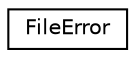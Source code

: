 digraph "Graphical Class Hierarchy"
{
 // LATEX_PDF_SIZE
  edge [fontname="Helvetica",fontsize="10",labelfontname="Helvetica",labelfontsize="10"];
  node [fontname="Helvetica",fontsize="10",shape=record];
  rankdir="LR";
  Node0 [label="FileError",height=0.2,width=0.4,color="black", fillcolor="white", style="filled",URL="$class_file_error.html",tooltip=" "];
}
